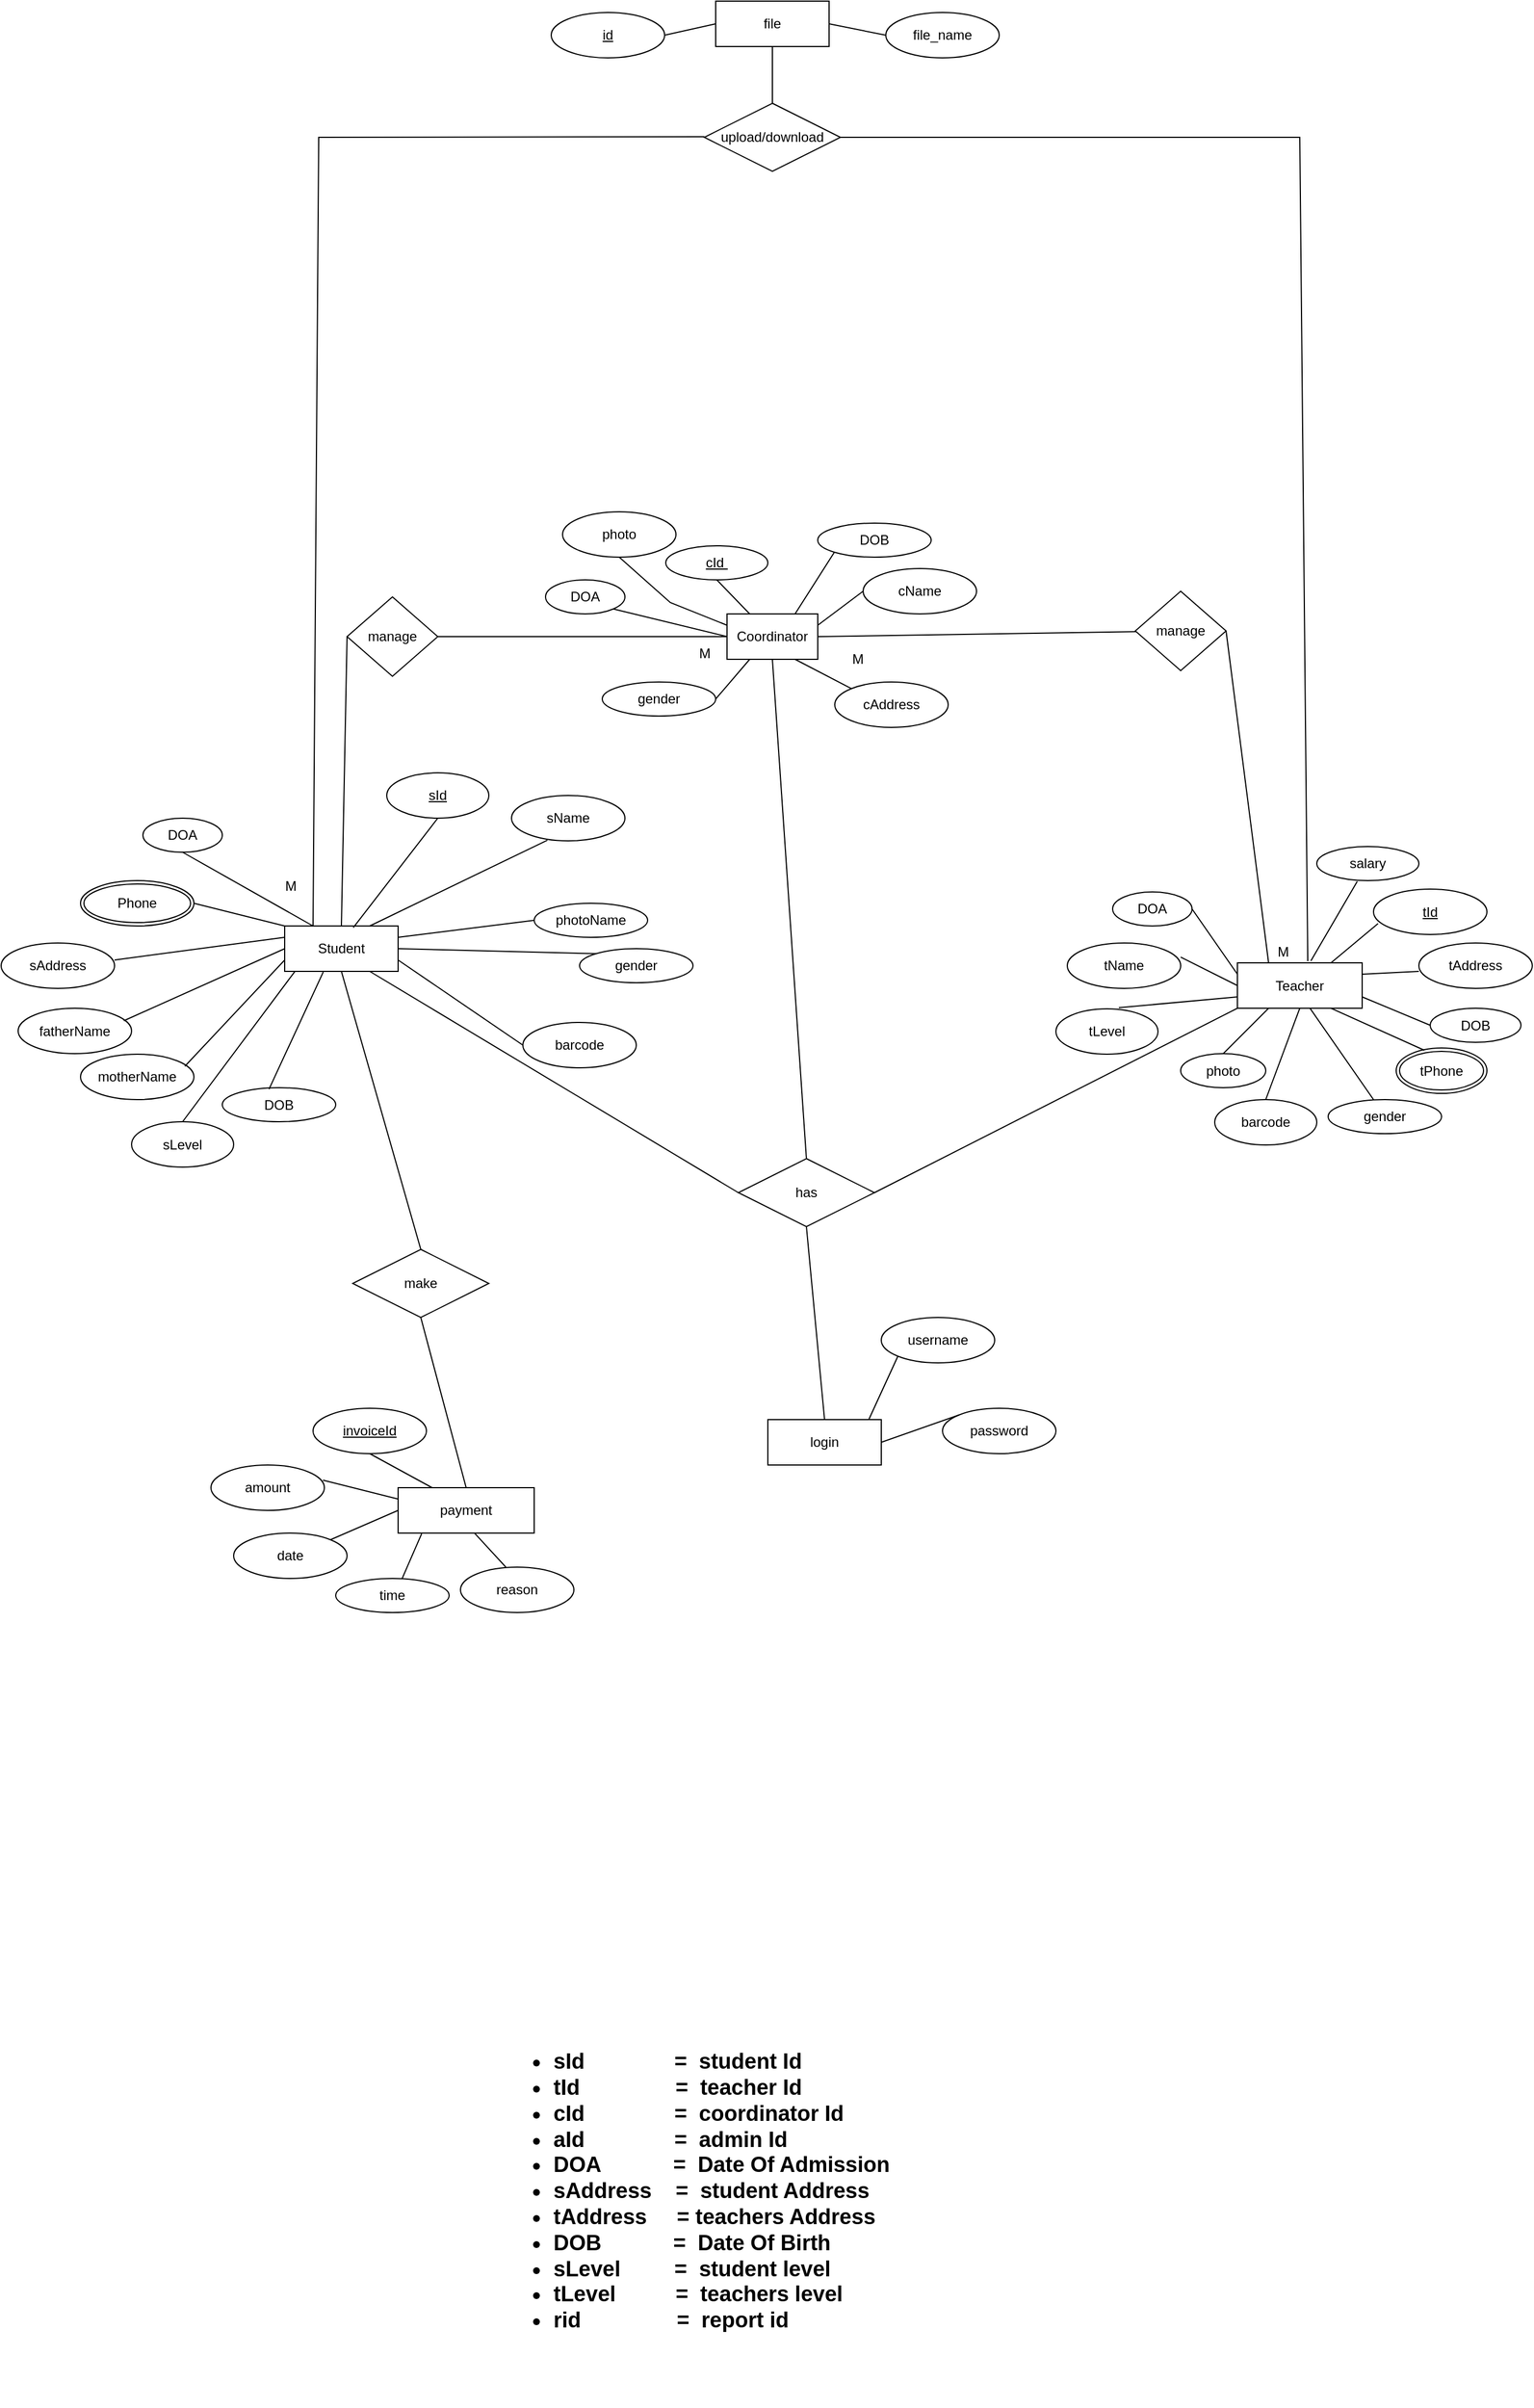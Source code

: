 <mxfile version="21.2.9" type="github">
  <diagram name="Page-1" id="hAlJngUBa7kM_mFyclKJ">
    <mxGraphModel dx="3090" dy="1965" grid="1" gridSize="10" guides="1" tooltips="1" connect="1" arrows="1" fold="1" page="1" pageScale="1" pageWidth="1100" pageHeight="850" math="0" shadow="0">
      <root>
        <mxCell id="0" />
        <mxCell id="1" parent="0" />
        <mxCell id="o7_JFFVW9iKN1w1vzZS_-1" value="Student" style="whiteSpace=wrap;html=1;align=center;" parent="1" vertex="1">
          <mxGeometry x="-60" y="75" width="100" height="40" as="geometry" />
        </mxCell>
        <mxCell id="o7_JFFVW9iKN1w1vzZS_-2" value="Teacher" style="whiteSpace=wrap;html=1;align=center;" parent="1" vertex="1">
          <mxGeometry x="780" y="107.5" width="110" height="40" as="geometry" />
        </mxCell>
        <mxCell id="o7_JFFVW9iKN1w1vzZS_-4" value="sId&lt;br&gt;" style="ellipse;whiteSpace=wrap;html=1;align=center;fontStyle=4;" parent="1" vertex="1">
          <mxGeometry x="30" y="-60" width="90" height="40" as="geometry" />
        </mxCell>
        <mxCell id="o7_JFFVW9iKN1w1vzZS_-5" value="sName&lt;br&gt;" style="ellipse;whiteSpace=wrap;html=1;align=center;" parent="1" vertex="1">
          <mxGeometry x="140" y="-40" width="100" height="40" as="geometry" />
        </mxCell>
        <mxCell id="o7_JFFVW9iKN1w1vzZS_-6" value="tId&lt;br&gt;" style="ellipse;whiteSpace=wrap;html=1;align=center;fontStyle=4;" parent="1" vertex="1">
          <mxGeometry x="900" y="42.5" width="100" height="40" as="geometry" />
        </mxCell>
        <mxCell id="gUFp7VbEcEFtTq1YbiBC-1" value="tName&lt;br&gt;" style="ellipse;whiteSpace=wrap;html=1;align=center;" parent="1" vertex="1">
          <mxGeometry x="630" y="90" width="100" height="40" as="geometry" />
        </mxCell>
        <mxCell id="gUFp7VbEcEFtTq1YbiBC-4" value="Phone&lt;br&gt;" style="ellipse;shape=doubleEllipse;margin=3;whiteSpace=wrap;html=1;align=center;" parent="1" vertex="1">
          <mxGeometry x="-240" y="35" width="100" height="40" as="geometry" />
        </mxCell>
        <mxCell id="gUFp7VbEcEFtTq1YbiBC-5" value="tPhone&lt;br&gt;" style="ellipse;shape=doubleEllipse;margin=3;whiteSpace=wrap;html=1;align=center;" parent="1" vertex="1">
          <mxGeometry x="920" y="182.5" width="80" height="40" as="geometry" />
        </mxCell>
        <mxCell id="gUFp7VbEcEFtTq1YbiBC-6" value="motherName&lt;br&gt;" style="ellipse;whiteSpace=wrap;html=1;align=center;" parent="1" vertex="1">
          <mxGeometry x="-240" y="188" width="100" height="40" as="geometry" />
        </mxCell>
        <mxCell id="gUFp7VbEcEFtTq1YbiBC-7" value="fatherName&lt;br&gt;" style="ellipse;whiteSpace=wrap;html=1;align=center;" parent="1" vertex="1">
          <mxGeometry x="-295" y="147.5" width="100" height="40" as="geometry" />
        </mxCell>
        <mxCell id="gUFp7VbEcEFtTq1YbiBC-8" value="DOB&lt;br&gt;" style="ellipse;whiteSpace=wrap;html=1;align=center;" parent="1" vertex="1">
          <mxGeometry x="-115" y="217.5" width="100" height="30" as="geometry" />
        </mxCell>
        <mxCell id="gUFp7VbEcEFtTq1YbiBC-9" value="gender&lt;br&gt;" style="ellipse;whiteSpace=wrap;html=1;align=center;" parent="1" vertex="1">
          <mxGeometry x="200" y="95" width="100" height="30" as="geometry" />
        </mxCell>
        <mxCell id="gUFp7VbEcEFtTq1YbiBC-10" value="photoName&lt;br&gt;" style="ellipse;whiteSpace=wrap;html=1;align=center;" parent="1" vertex="1">
          <mxGeometry x="160" y="55" width="100" height="30" as="geometry" />
        </mxCell>
        <mxCell id="gUFp7VbEcEFtTq1YbiBC-11" value="photo" style="ellipse;whiteSpace=wrap;html=1;align=center;" parent="1" vertex="1">
          <mxGeometry x="730" y="187.5" width="75" height="30" as="geometry" />
        </mxCell>
        <mxCell id="MCZeEbuH2kYDmaIEnr_8-6" value="" style="endArrow=none;html=1;rounded=0;entryX=0.316;entryY=0.985;entryDx=0;entryDy=0;entryPerimeter=0;exitX=0.75;exitY=0;exitDx=0;exitDy=0;" parent="1" source="o7_JFFVW9iKN1w1vzZS_-1" target="o7_JFFVW9iKN1w1vzZS_-5" edge="1">
          <mxGeometry width="50" height="50" relative="1" as="geometry">
            <mxPoint x="110" y="90" as="sourcePoint" />
            <mxPoint x="160" y="40" as="targetPoint" />
          </mxGeometry>
        </mxCell>
        <mxCell id="MCZeEbuH2kYDmaIEnr_8-7" value="" style="endArrow=none;html=1;rounded=0;entryX=0.5;entryY=1;entryDx=0;entryDy=0;exitX=0.605;exitY=0.035;exitDx=0;exitDy=0;exitPerimeter=0;" parent="1" source="o7_JFFVW9iKN1w1vzZS_-1" target="o7_JFFVW9iKN1w1vzZS_-4" edge="1">
          <mxGeometry width="50" height="50" relative="1" as="geometry">
            <mxPoint x="90" y="90" as="sourcePoint" />
            <mxPoint x="140" y="40" as="targetPoint" />
          </mxGeometry>
        </mxCell>
        <mxCell id="MCZeEbuH2kYDmaIEnr_8-8" value="" style="endArrow=none;html=1;rounded=0;exitX=0;exitY=0.5;exitDx=0;exitDy=0;entryX=1;entryY=0.25;entryDx=0;entryDy=0;" parent="1" source="gUFp7VbEcEFtTq1YbiBC-10" target="o7_JFFVW9iKN1w1vzZS_-1" edge="1">
          <mxGeometry width="50" height="50" relative="1" as="geometry">
            <mxPoint x="50" y="180" as="sourcePoint" />
            <mxPoint x="100" y="130" as="targetPoint" />
          </mxGeometry>
        </mxCell>
        <mxCell id="MCZeEbuH2kYDmaIEnr_8-9" value="" style="endArrow=none;html=1;rounded=0;entryX=1;entryY=0.5;entryDx=0;entryDy=0;exitX=0;exitY=0;exitDx=0;exitDy=0;" parent="1" source="gUFp7VbEcEFtTq1YbiBC-9" target="o7_JFFVW9iKN1w1vzZS_-1" edge="1">
          <mxGeometry width="50" height="50" relative="1" as="geometry">
            <mxPoint x="90" y="210" as="sourcePoint" />
            <mxPoint x="140" y="160" as="targetPoint" />
          </mxGeometry>
        </mxCell>
        <mxCell id="MCZeEbuH2kYDmaIEnr_8-12" value="" style="endArrow=none;html=1;rounded=0;entryX=0.34;entryY=1.015;entryDx=0;entryDy=0;entryPerimeter=0;exitX=0.412;exitY=0.043;exitDx=0;exitDy=0;exitPerimeter=0;" parent="1" source="gUFp7VbEcEFtTq1YbiBC-8" target="o7_JFFVW9iKN1w1vzZS_-1" edge="1">
          <mxGeometry width="50" height="50" relative="1" as="geometry">
            <mxPoint y="190" as="sourcePoint" />
            <mxPoint x="50" y="140" as="targetPoint" />
          </mxGeometry>
        </mxCell>
        <mxCell id="MCZeEbuH2kYDmaIEnr_8-13" value="" style="endArrow=none;html=1;rounded=0;exitX=0.92;exitY=0.265;exitDx=0;exitDy=0;exitPerimeter=0;entryX=0;entryY=0.75;entryDx=0;entryDy=0;" parent="1" source="gUFp7VbEcEFtTq1YbiBC-6" target="o7_JFFVW9iKN1w1vzZS_-1" edge="1">
          <mxGeometry width="50" height="50" relative="1" as="geometry">
            <mxPoint y="160" as="sourcePoint" />
            <mxPoint x="50" y="110" as="targetPoint" />
          </mxGeometry>
        </mxCell>
        <mxCell id="MCZeEbuH2kYDmaIEnr_8-14" value="" style="endArrow=none;html=1;rounded=0;exitX=0.932;exitY=0.275;exitDx=0;exitDy=0;exitPerimeter=0;entryX=0;entryY=0.5;entryDx=0;entryDy=0;" parent="1" source="gUFp7VbEcEFtTq1YbiBC-7" target="o7_JFFVW9iKN1w1vzZS_-1" edge="1">
          <mxGeometry width="50" height="50" relative="1" as="geometry">
            <mxPoint x="-10" y="110" as="sourcePoint" />
            <mxPoint x="50" y="100" as="targetPoint" />
          </mxGeometry>
        </mxCell>
        <mxCell id="MCZeEbuH2kYDmaIEnr_8-15" value="" style="endArrow=none;html=1;rounded=0;entryX=0;entryY=0.25;entryDx=0;entryDy=0;exitX=1;exitY=0.5;exitDx=0;exitDy=0;entryPerimeter=0;" parent="1" target="o7_JFFVW9iKN1w1vzZS_-1" edge="1">
          <mxGeometry width="50" height="50" relative="1" as="geometry">
            <mxPoint x="-210" y="105" as="sourcePoint" />
            <mxPoint x="40" as="targetPoint" />
          </mxGeometry>
        </mxCell>
        <mxCell id="MCZeEbuH2kYDmaIEnr_8-16" value="" style="endArrow=none;html=1;rounded=0;exitX=0;exitY=0;exitDx=0;exitDy=0;entryX=1;entryY=0.5;entryDx=0;entryDy=0;" parent="1" source="o7_JFFVW9iKN1w1vzZS_-1" target="gUFp7VbEcEFtTq1YbiBC-4" edge="1">
          <mxGeometry width="50" height="50" relative="1" as="geometry">
            <mxPoint x="-50" y="70" as="sourcePoint" />
            <mxPoint y="20" as="targetPoint" />
          </mxGeometry>
        </mxCell>
        <mxCell id="MCZeEbuH2kYDmaIEnr_8-18" value="DOB&lt;br&gt;" style="ellipse;whiteSpace=wrap;html=1;align=center;" parent="1" vertex="1">
          <mxGeometry x="950" y="147.5" width="80" height="30" as="geometry" />
        </mxCell>
        <mxCell id="MCZeEbuH2kYDmaIEnr_8-19" value="gender&lt;br&gt;" style="ellipse;whiteSpace=wrap;html=1;align=center;" parent="1" vertex="1">
          <mxGeometry x="860" y="228" width="100" height="30" as="geometry" />
        </mxCell>
        <mxCell id="MCZeEbuH2kYDmaIEnr_8-20" value="Coordinator" style="whiteSpace=wrap;html=1;align=center;" parent="1" vertex="1">
          <mxGeometry x="330" y="-200" width="80" height="40" as="geometry" />
        </mxCell>
        <mxCell id="MCZeEbuH2kYDmaIEnr_8-21" value="" style="endArrow=none;html=1;rounded=0;startArrow=none;" parent="1" source="MCZeEbuH2kYDmaIEnr_8-23" edge="1">
          <mxGeometry width="50" height="50" relative="1" as="geometry">
            <mxPoint x="90" y="-180" as="sourcePoint" />
            <mxPoint x="330" y="-180" as="targetPoint" />
          </mxGeometry>
        </mxCell>
        <mxCell id="MCZeEbuH2kYDmaIEnr_8-24" value="" style="endArrow=none;html=1;rounded=0;entryX=0;entryY=0.5;entryDx=0;entryDy=0;exitX=0.5;exitY=0;exitDx=0;exitDy=0;" parent="1" source="o7_JFFVW9iKN1w1vzZS_-1" target="MCZeEbuH2kYDmaIEnr_8-23" edge="1">
          <mxGeometry width="50" height="50" relative="1" as="geometry">
            <mxPoint x="70" y="-100" as="sourcePoint" />
            <mxPoint x="90" y="-180" as="targetPoint" />
          </mxGeometry>
        </mxCell>
        <mxCell id="MCZeEbuH2kYDmaIEnr_8-25" value="M" style="text;html=1;align=center;verticalAlign=middle;resizable=0;points=[];autosize=1;strokeColor=none;fillColor=none;" parent="1" vertex="1">
          <mxGeometry x="295" y="-180" width="30" height="30" as="geometry" />
        </mxCell>
        <mxCell id="MCZeEbuH2kYDmaIEnr_8-26" value="M" style="text;html=1;align=center;verticalAlign=middle;resizable=0;points=[];autosize=1;strokeColor=none;fillColor=none;" parent="1" vertex="1">
          <mxGeometry x="-70" y="25" width="30" height="30" as="geometry" />
        </mxCell>
        <mxCell id="MCZeEbuH2kYDmaIEnr_8-23" value="manage" style="rhombus;whiteSpace=wrap;html=1;" parent="1" vertex="1">
          <mxGeometry x="-5" y="-215" width="80" height="70" as="geometry" />
        </mxCell>
        <mxCell id="MCZeEbuH2kYDmaIEnr_8-34" value="" style="endArrow=none;html=1;rounded=0;exitX=0.25;exitY=0;exitDx=0;exitDy=0;entryX=1;entryY=0.5;entryDx=0;entryDy=0;" parent="1" source="o7_JFFVW9iKN1w1vzZS_-2" target="MCZeEbuH2kYDmaIEnr_8-35" edge="1">
          <mxGeometry width="50" height="50" relative="1" as="geometry">
            <mxPoint x="790" y="100" as="sourcePoint" />
            <mxPoint x="670" y="-180" as="targetPoint" />
          </mxGeometry>
        </mxCell>
        <mxCell id="MCZeEbuH2kYDmaIEnr_8-36" value="" style="endArrow=none;html=1;rounded=0;exitX=1;exitY=0.5;exitDx=0;exitDy=0;" parent="1" source="MCZeEbuH2kYDmaIEnr_8-20" target="MCZeEbuH2kYDmaIEnr_8-35" edge="1">
          <mxGeometry width="50" height="50" relative="1" as="geometry">
            <mxPoint x="410" y="-180" as="sourcePoint" />
            <mxPoint x="660" y="-180" as="targetPoint" />
          </mxGeometry>
        </mxCell>
        <mxCell id="MCZeEbuH2kYDmaIEnr_8-35" value="manage" style="rhombus;whiteSpace=wrap;html=1;" parent="1" vertex="1">
          <mxGeometry x="690" y="-220" width="80" height="70" as="geometry" />
        </mxCell>
        <mxCell id="MCZeEbuH2kYDmaIEnr_8-37" value="M" style="text;html=1;align=center;verticalAlign=middle;resizable=0;points=[];autosize=1;strokeColor=none;fillColor=none;" parent="1" vertex="1">
          <mxGeometry x="430" y="-175" width="30" height="30" as="geometry" />
        </mxCell>
        <mxCell id="MCZeEbuH2kYDmaIEnr_8-38" value="M" style="text;html=1;align=center;verticalAlign=middle;resizable=0;points=[];autosize=1;strokeColor=none;fillColor=none;" parent="1" vertex="1">
          <mxGeometry x="805" y="82.5" width="30" height="30" as="geometry" />
        </mxCell>
        <mxCell id="MCZeEbuH2kYDmaIEnr_8-49" value="DOA&lt;br&gt;" style="ellipse;whiteSpace=wrap;html=1;" parent="1" vertex="1">
          <mxGeometry x="-185" y="-20" width="70" height="30" as="geometry" />
        </mxCell>
        <mxCell id="MCZeEbuH2kYDmaIEnr_8-51" value="DOA&lt;br&gt;" style="ellipse;whiteSpace=wrap;html=1;direction=south;" parent="1" vertex="1">
          <mxGeometry x="670" y="45" width="70" height="30" as="geometry" />
        </mxCell>
        <mxCell id="MCZeEbuH2kYDmaIEnr_8-52" value="salary&lt;br&gt;" style="ellipse;whiteSpace=wrap;html=1;" parent="1" vertex="1">
          <mxGeometry x="850" y="5" width="90" height="30" as="geometry" />
        </mxCell>
        <mxCell id="MCZeEbuH2kYDmaIEnr_8-58" value="" style="endArrow=none;html=1;rounded=0;exitX=0.25;exitY=0;exitDx=0;exitDy=0;entryX=0.5;entryY=1;entryDx=0;entryDy=0;" parent="1" source="o7_JFFVW9iKN1w1vzZS_-1" target="MCZeEbuH2kYDmaIEnr_8-49" edge="1">
          <mxGeometry width="50" height="50" relative="1" as="geometry">
            <mxPoint y="100" as="sourcePoint" />
            <mxPoint x="50" y="50" as="targetPoint" />
          </mxGeometry>
        </mxCell>
        <mxCell id="MCZeEbuH2kYDmaIEnr_8-59" value="" style="endArrow=none;html=1;rounded=0;exitX=0;exitY=0.25;exitDx=0;exitDy=0;entryX=0.5;entryY=0;entryDx=0;entryDy=0;" parent="1" source="o7_JFFVW9iKN1w1vzZS_-2" target="MCZeEbuH2kYDmaIEnr_8-51" edge="1">
          <mxGeometry width="50" height="50" relative="1" as="geometry">
            <mxPoint x="740" y="102.5" as="sourcePoint" />
            <mxPoint x="800" y="57.5" as="targetPoint" />
          </mxGeometry>
        </mxCell>
        <mxCell id="MCZeEbuH2kYDmaIEnr_8-60" value="" style="endArrow=none;html=1;rounded=0;exitX=0;exitY=0.5;exitDx=0;exitDy=0;entryX=1;entryY=0.312;entryDx=0;entryDy=0;entryPerimeter=0;" parent="1" source="o7_JFFVW9iKN1w1vzZS_-2" target="gUFp7VbEcEFtTq1YbiBC-1" edge="1">
          <mxGeometry width="50" height="50" relative="1" as="geometry">
            <mxPoint x="670" y="142.5" as="sourcePoint" />
            <mxPoint x="720" y="92.5" as="targetPoint" />
          </mxGeometry>
        </mxCell>
        <mxCell id="MCZeEbuH2kYDmaIEnr_8-61" value="" style="endArrow=none;html=1;rounded=0;entryX=0.25;entryY=1;entryDx=0;entryDy=0;exitX=0.5;exitY=0;exitDx=0;exitDy=0;" parent="1" source="gUFp7VbEcEFtTq1YbiBC-11" target="o7_JFFVW9iKN1w1vzZS_-2" edge="1">
          <mxGeometry width="50" height="50" relative="1" as="geometry">
            <mxPoint x="780" y="187.5" as="sourcePoint" />
            <mxPoint x="830" y="137.5" as="targetPoint" />
          </mxGeometry>
        </mxCell>
        <mxCell id="MCZeEbuH2kYDmaIEnr_8-62" value="" style="endArrow=none;html=1;rounded=0;exitX=0.4;exitY=0;exitDx=0;exitDy=0;exitPerimeter=0;" parent="1" source="MCZeEbuH2kYDmaIEnr_8-19" edge="1">
          <mxGeometry width="50" height="50" relative="1" as="geometry">
            <mxPoint x="790" y="197.5" as="sourcePoint" />
            <mxPoint x="844" y="147.5" as="targetPoint" />
          </mxGeometry>
        </mxCell>
        <mxCell id="MCZeEbuH2kYDmaIEnr_8-63" value="" style="endArrow=none;html=1;rounded=0;exitX=0.31;exitY=0.05;exitDx=0;exitDy=0;exitPerimeter=0;entryX=0.75;entryY=1;entryDx=0;entryDy=0;" parent="1" source="gUFp7VbEcEFtTq1YbiBC-5" target="o7_JFFVW9iKN1w1vzZS_-2" edge="1">
          <mxGeometry width="50" height="50" relative="1" as="geometry">
            <mxPoint x="820" y="197.5" as="sourcePoint" />
            <mxPoint x="870" y="147.5" as="targetPoint" />
          </mxGeometry>
        </mxCell>
        <mxCell id="MCZeEbuH2kYDmaIEnr_8-64" value="" style="endArrow=none;html=1;rounded=0;exitX=0;exitY=0.5;exitDx=0;exitDy=0;entryX=1;entryY=0.75;entryDx=0;entryDy=0;" parent="1" source="MCZeEbuH2kYDmaIEnr_8-18" target="o7_JFFVW9iKN1w1vzZS_-2" edge="1">
          <mxGeometry width="50" height="50" relative="1" as="geometry">
            <mxPoint x="840" y="182.5" as="sourcePoint" />
            <mxPoint x="890" y="132.5" as="targetPoint" />
          </mxGeometry>
        </mxCell>
        <mxCell id="MCZeEbuH2kYDmaIEnr_8-65" value="" style="endArrow=none;html=1;rounded=0;exitX=0.589;exitY=-0.045;exitDx=0;exitDy=0;exitPerimeter=0;entryX=0.396;entryY=1.027;entryDx=0;entryDy=0;entryPerimeter=0;" parent="1" source="o7_JFFVW9iKN1w1vzZS_-2" target="MCZeEbuH2kYDmaIEnr_8-52" edge="1">
          <mxGeometry width="50" height="50" relative="1" as="geometry">
            <mxPoint x="825" y="92.5" as="sourcePoint" />
            <mxPoint x="875" y="42.5" as="targetPoint" />
          </mxGeometry>
        </mxCell>
        <mxCell id="MCZeEbuH2kYDmaIEnr_8-66" value="" style="endArrow=none;html=1;rounded=0;entryX=0.04;entryY=0.76;entryDx=0;entryDy=0;exitX=0.75;exitY=0;exitDx=0;exitDy=0;entryPerimeter=0;" parent="1" source="o7_JFFVW9iKN1w1vzZS_-2" target="o7_JFFVW9iKN1w1vzZS_-6" edge="1">
          <mxGeometry width="50" height="50" relative="1" as="geometry">
            <mxPoint x="870" y="107.5" as="sourcePoint" />
            <mxPoint x="920" y="57.5" as="targetPoint" />
          </mxGeometry>
        </mxCell>
        <mxCell id="MCZeEbuH2kYDmaIEnr_8-68" value="" style="endArrow=none;html=1;rounded=0;entryX=0;entryY=0.5;entryDx=0;entryDy=0;exitX=1;exitY=0.25;exitDx=0;exitDy=0;" parent="1" source="o7_JFFVW9iKN1w1vzZS_-2" edge="1">
          <mxGeometry width="50" height="50" relative="1" as="geometry">
            <mxPoint x="890" y="127.5" as="sourcePoint" />
            <mxPoint x="940" y="115" as="targetPoint" />
          </mxGeometry>
        </mxCell>
        <mxCell id="Ei1K3c7gN9c_TIly_VJW-3" value="&lt;u&gt;cId&amp;nbsp;&lt;/u&gt;" style="ellipse;whiteSpace=wrap;html=1;" parent="1" vertex="1">
          <mxGeometry x="276" y="-260" width="90" height="30" as="geometry" />
        </mxCell>
        <mxCell id="1-d6Fu5MJaZz8OH5cvos-2" value="make" style="shape=rhombus;perimeter=rhombusPerimeter;whiteSpace=wrap;html=1;align=center;" parent="1" vertex="1">
          <mxGeometry y="360" width="120" height="60" as="geometry" />
        </mxCell>
        <mxCell id="1-d6Fu5MJaZz8OH5cvos-4" value="" style="endArrow=none;html=1;rounded=0;entryX=0.5;entryY=0;entryDx=0;entryDy=0;exitX=0.5;exitY=1;exitDx=0;exitDy=0;" parent="1" source="o7_JFFVW9iKN1w1vzZS_-1" target="1-d6Fu5MJaZz8OH5cvos-2" edge="1">
          <mxGeometry relative="1" as="geometry">
            <mxPoint x="160" y="250" as="sourcePoint" />
            <mxPoint x="320" y="250" as="targetPoint" />
          </mxGeometry>
        </mxCell>
        <mxCell id="1-d6Fu5MJaZz8OH5cvos-5" value="" style="endArrow=none;html=1;rounded=0;exitX=0.5;exitY=1;exitDx=0;exitDy=0;entryX=0.5;entryY=0;entryDx=0;entryDy=0;" parent="1" source="1-d6Fu5MJaZz8OH5cvos-2" target="XWec7LVvSGvu0YzP4a_5-7" edge="1">
          <mxGeometry relative="1" as="geometry">
            <mxPoint x="280" y="450" as="sourcePoint" />
            <mxPoint x="250" y="580" as="targetPoint" />
          </mxGeometry>
        </mxCell>
        <mxCell id="1-d6Fu5MJaZz8OH5cvos-6" value="amount&lt;br&gt;" style="ellipse;whiteSpace=wrap;html=1;align=center;" parent="1" vertex="1">
          <mxGeometry x="-125" y="550" width="100" height="40" as="geometry" />
        </mxCell>
        <mxCell id="1-d6Fu5MJaZz8OH5cvos-7" value="invoiceId&lt;br&gt;" style="ellipse;whiteSpace=wrap;html=1;align=center;fontStyle=4;" parent="1" vertex="1">
          <mxGeometry x="-35" y="500" width="100" height="40" as="geometry" />
        </mxCell>
        <mxCell id="1-d6Fu5MJaZz8OH5cvos-8" value="date&lt;br&gt;" style="ellipse;whiteSpace=wrap;html=1;align=center;" parent="1" vertex="1">
          <mxGeometry x="-105" y="610" width="100" height="40" as="geometry" />
        </mxCell>
        <mxCell id="1-d6Fu5MJaZz8OH5cvos-9" value="time&lt;br&gt;" style="ellipse;whiteSpace=wrap;html=1;align=center;" parent="1" vertex="1">
          <mxGeometry x="-15" y="650" width="100" height="30" as="geometry" />
        </mxCell>
        <mxCell id="9f_DpSQsWtOs5JTPL-0A-1" value="cName" style="ellipse;whiteSpace=wrap;html=1;align=center;" parent="1" vertex="1">
          <mxGeometry x="450" y="-240" width="100" height="40" as="geometry" />
        </mxCell>
        <mxCell id="9f_DpSQsWtOs5JTPL-0A-2" value="cAddress&lt;br&gt;" style="ellipse;whiteSpace=wrap;html=1;align=center;" parent="1" vertex="1">
          <mxGeometry x="425" y="-140" width="100" height="40" as="geometry" />
        </mxCell>
        <mxCell id="9f_DpSQsWtOs5JTPL-0A-3" value="photo&lt;br&gt;" style="ellipse;whiteSpace=wrap;html=1;align=center;" parent="1" vertex="1">
          <mxGeometry x="185" y="-290" width="100" height="40" as="geometry" />
        </mxCell>
        <mxCell id="9f_DpSQsWtOs5JTPL-0A-4" value="gender&lt;br&gt;" style="ellipse;whiteSpace=wrap;html=1;align=center;" parent="1" vertex="1">
          <mxGeometry x="220" y="-140" width="100" height="30" as="geometry" />
        </mxCell>
        <mxCell id="9f_DpSQsWtOs5JTPL-0A-5" value="reason&lt;br&gt;" style="ellipse;whiteSpace=wrap;html=1;align=center;" parent="1" vertex="1">
          <mxGeometry x="95" y="640" width="100" height="40" as="geometry" />
        </mxCell>
        <mxCell id="9f_DpSQsWtOs5JTPL-0A-6" value="DOB&lt;br&gt;" style="ellipse;whiteSpace=wrap;html=1;align=center;" parent="1" vertex="1">
          <mxGeometry x="410" y="-280" width="100" height="30" as="geometry" />
        </mxCell>
        <mxCell id="9f_DpSQsWtOs5JTPL-0A-7" value="DOA&lt;br&gt;" style="ellipse;whiteSpace=wrap;html=1;" parent="1" vertex="1">
          <mxGeometry x="170" y="-230" width="70" height="30" as="geometry" />
        </mxCell>
        <mxCell id="XWec7LVvSGvu0YzP4a_5-1" value="sLevel" style="ellipse;whiteSpace=wrap;html=1;align=center;" parent="1" vertex="1">
          <mxGeometry x="-195" y="247.5" width="90" height="40" as="geometry" />
        </mxCell>
        <mxCell id="XWec7LVvSGvu0YzP4a_5-4" value="tLevel&lt;br&gt;" style="ellipse;whiteSpace=wrap;html=1;align=center;" parent="1" vertex="1">
          <mxGeometry x="620" y="148" width="90" height="40" as="geometry" />
        </mxCell>
        <mxCell id="XWec7LVvSGvu0YzP4a_5-5" value="" style="endArrow=none;html=1;rounded=0;entryX=0;entryY=0.75;entryDx=0;entryDy=0;exitX=0.616;exitY=-0.025;exitDx=0;exitDy=0;exitPerimeter=0;" parent="1" source="XWec7LVvSGvu0YzP4a_5-4" target="o7_JFFVW9iKN1w1vzZS_-2" edge="1">
          <mxGeometry width="50" height="50" relative="1" as="geometry">
            <mxPoint x="730" y="187.5" as="sourcePoint" />
            <mxPoint x="780" y="137.5" as="targetPoint" />
          </mxGeometry>
        </mxCell>
        <mxCell id="XWec7LVvSGvu0YzP4a_5-6" value="" style="endArrow=none;html=1;rounded=0;entryX=0.092;entryY=0.995;entryDx=0;entryDy=0;entryPerimeter=0;exitX=0.5;exitY=0;exitDx=0;exitDy=0;" parent="1" source="XWec7LVvSGvu0YzP4a_5-1" target="o7_JFFVW9iKN1w1vzZS_-1" edge="1">
          <mxGeometry width="50" height="50" relative="1" as="geometry">
            <mxPoint y="195" as="sourcePoint" />
            <mxPoint x="50" y="145" as="targetPoint" />
          </mxGeometry>
        </mxCell>
        <mxCell id="XWec7LVvSGvu0YzP4a_5-7" value="payment" style="rounded=0;whiteSpace=wrap;html=1;" parent="1" vertex="1">
          <mxGeometry x="40" y="570" width="120" height="40" as="geometry" />
        </mxCell>
        <mxCell id="XWec7LVvSGvu0YzP4a_5-8" value="" style="endArrow=none;html=1;rounded=0;entryX=0.25;entryY=0;entryDx=0;entryDy=0;exitX=0.5;exitY=1;exitDx=0;exitDy=0;" parent="1" source="1-d6Fu5MJaZz8OH5cvos-7" target="XWec7LVvSGvu0YzP4a_5-7" edge="1">
          <mxGeometry width="50" height="50" relative="1" as="geometry">
            <mxPoint x="25" y="540" as="sourcePoint" />
            <mxPoint x="75" y="490" as="targetPoint" />
          </mxGeometry>
        </mxCell>
        <mxCell id="XWec7LVvSGvu0YzP4a_5-9" value="" style="endArrow=none;html=1;rounded=0;entryX=0.56;entryY=0.995;entryDx=0;entryDy=0;entryPerimeter=0;" parent="1" target="XWec7LVvSGvu0YzP4a_5-7" edge="1">
          <mxGeometry width="50" height="50" relative="1" as="geometry">
            <mxPoint x="135" y="640" as="sourcePoint" />
            <mxPoint x="220" y="600" as="targetPoint" />
          </mxGeometry>
        </mxCell>
        <mxCell id="XWec7LVvSGvu0YzP4a_5-10" value="" style="endArrow=none;html=1;rounded=0;entryX=0.173;entryY=1.015;entryDx=0;entryDy=0;entryPerimeter=0;exitX=0.584;exitY=0.015;exitDx=0;exitDy=0;exitPerimeter=0;" parent="1" source="1-d6Fu5MJaZz8OH5cvos-9" target="XWec7LVvSGvu0YzP4a_5-7" edge="1">
          <mxGeometry width="50" height="50" relative="1" as="geometry">
            <mxPoint x="35" y="650" as="sourcePoint" />
            <mxPoint x="85" y="600" as="targetPoint" />
          </mxGeometry>
        </mxCell>
        <mxCell id="XWec7LVvSGvu0YzP4a_5-11" value="" style="endArrow=none;html=1;rounded=0;entryX=0;entryY=0.25;entryDx=0;entryDy=0;exitX=0.988;exitY=0.335;exitDx=0;exitDy=0;exitPerimeter=0;" parent="1" source="1-d6Fu5MJaZz8OH5cvos-6" target="XWec7LVvSGvu0YzP4a_5-7" edge="1">
          <mxGeometry width="50" height="50" relative="1" as="geometry">
            <mxPoint x="-25" y="570" as="sourcePoint" />
            <mxPoint x="25" y="520" as="targetPoint" />
          </mxGeometry>
        </mxCell>
        <mxCell id="XWec7LVvSGvu0YzP4a_5-12" value="" style="endArrow=none;html=1;rounded=0;entryX=0;entryY=0.5;entryDx=0;entryDy=0;exitX=1;exitY=0;exitDx=0;exitDy=0;" parent="1" source="1-d6Fu5MJaZz8OH5cvos-8" target="XWec7LVvSGvu0YzP4a_5-7" edge="1">
          <mxGeometry width="50" height="50" relative="1" as="geometry">
            <mxPoint x="-45" y="610" as="sourcePoint" />
            <mxPoint x="5" y="560" as="targetPoint" />
          </mxGeometry>
        </mxCell>
        <mxCell id="eqshzNbWuF5Rem4cjN1Z-1" value="barcode" style="ellipse;whiteSpace=wrap;html=1;align=center;" parent="1" vertex="1">
          <mxGeometry x="150" y="160" width="100" height="40" as="geometry" />
        </mxCell>
        <mxCell id="eqshzNbWuF5Rem4cjN1Z-2" value="has" style="shape=rhombus;perimeter=rhombusPerimeter;whiteSpace=wrap;html=1;align=center;" parent="1" vertex="1">
          <mxGeometry x="340" y="280" width="120" height="60" as="geometry" />
        </mxCell>
        <mxCell id="eqshzNbWuF5Rem4cjN1Z-3" value="login" style="whiteSpace=wrap;html=1;align=center;" parent="1" vertex="1">
          <mxGeometry x="366" y="510" width="100" height="40" as="geometry" />
        </mxCell>
        <mxCell id="eqshzNbWuF5Rem4cjN1Z-4" value="" style="endArrow=none;html=1;rounded=0;exitX=0.5;exitY=1;exitDx=0;exitDy=0;entryX=0.5;entryY=0;entryDx=0;entryDy=0;" parent="1" source="eqshzNbWuF5Rem4cjN1Z-2" target="eqshzNbWuF5Rem4cjN1Z-3" edge="1">
          <mxGeometry relative="1" as="geometry">
            <mxPoint x="477.5" y="299.8" as="sourcePoint" />
            <mxPoint x="827.5" y="509.8" as="targetPoint" />
          </mxGeometry>
        </mxCell>
        <mxCell id="eqshzNbWuF5Rem4cjN1Z-5" value="" style="endArrow=none;html=1;rounded=0;exitX=0.75;exitY=1;exitDx=0;exitDy=0;entryX=0;entryY=0.5;entryDx=0;entryDy=0;" parent="1" source="o7_JFFVW9iKN1w1vzZS_-1" target="eqshzNbWuF5Rem4cjN1Z-2" edge="1">
          <mxGeometry relative="1" as="geometry">
            <mxPoint x="62.5" y="44.8" as="sourcePoint" />
            <mxPoint x="637.5" y="179.8" as="targetPoint" />
          </mxGeometry>
        </mxCell>
        <mxCell id="eqshzNbWuF5Rem4cjN1Z-6" value="" style="endArrow=none;html=1;rounded=0;entryX=0.5;entryY=0;entryDx=0;entryDy=0;exitX=0.5;exitY=1;exitDx=0;exitDy=0;" parent="1" source="MCZeEbuH2kYDmaIEnr_8-20" target="eqshzNbWuF5Rem4cjN1Z-2" edge="1">
          <mxGeometry relative="1" as="geometry">
            <mxPoint x="380" y="-150" as="sourcePoint" />
            <mxPoint x="637.5" y="179.8" as="targetPoint" />
          </mxGeometry>
        </mxCell>
        <mxCell id="eqshzNbWuF5Rem4cjN1Z-7" value="" style="endArrow=none;html=1;rounded=0;exitX=1;exitY=0.5;exitDx=0;exitDy=0;entryX=0;entryY=1;entryDx=0;entryDy=0;" parent="1" source="eqshzNbWuF5Rem4cjN1Z-2" edge="1" target="o7_JFFVW9iKN1w1vzZS_-2">
          <mxGeometry relative="1" as="geometry">
            <mxPoint x="477.5" y="159.8" as="sourcePoint" />
            <mxPoint x="827.5" y="79.8" as="targetPoint" />
          </mxGeometry>
        </mxCell>
        <mxCell id="eqshzNbWuF5Rem4cjN1Z-8" value="username&lt;br&gt;" style="ellipse;whiteSpace=wrap;html=1;align=center;" parent="1" vertex="1">
          <mxGeometry x="466" y="420" width="100" height="40" as="geometry" />
        </mxCell>
        <mxCell id="eqshzNbWuF5Rem4cjN1Z-9" value="password&lt;br&gt;" style="ellipse;whiteSpace=wrap;html=1;align=center;" parent="1" vertex="1">
          <mxGeometry x="520" y="500" width="100" height="40" as="geometry" />
        </mxCell>
        <mxCell id="eCXgP1olibC65oAgb00l-2" value="" style="endArrow=none;html=1;rounded=0;exitX=0.89;exitY=0;exitDx=0;exitDy=0;exitPerimeter=0;entryX=0;entryY=1;entryDx=0;entryDy=0;" parent="1" source="eqshzNbWuF5Rem4cjN1Z-3" target="eqshzNbWuF5Rem4cjN1Z-8" edge="1">
          <mxGeometry relative="1" as="geometry">
            <mxPoint x="750" y="409" as="sourcePoint" />
            <mxPoint x="910" y="409" as="targetPoint" />
          </mxGeometry>
        </mxCell>
        <mxCell id="eCXgP1olibC65oAgb00l-3" value="" style="endArrow=none;html=1;rounded=0;exitX=1;exitY=0.5;exitDx=0;exitDy=0;entryX=0;entryY=0;entryDx=0;entryDy=0;" parent="1" source="eqshzNbWuF5Rem4cjN1Z-3" target="eqshzNbWuF5Rem4cjN1Z-9" edge="1">
          <mxGeometry relative="1" as="geometry">
            <mxPoint x="899" y="460" as="sourcePoint" />
            <mxPoint x="925" y="424" as="targetPoint" />
          </mxGeometry>
        </mxCell>
        <mxCell id="eCXgP1olibC65oAgb00l-4" value="upload/download" style="shape=rhombus;perimeter=rhombusPerimeter;whiteSpace=wrap;html=1;align=center;" parent="1" vertex="1">
          <mxGeometry x="310" y="-650" width="120" height="60" as="geometry" />
        </mxCell>
        <mxCell id="eCXgP1olibC65oAgb00l-6" value="" style="endArrow=none;html=1;rounded=0;entryX=0.5;entryY=1;entryDx=0;entryDy=0;" parent="1" target="eCXgP1olibC65oAgb00l-14" edge="1">
          <mxGeometry relative="1" as="geometry">
            <mxPoint x="370" y="-650" as="sourcePoint" />
            <mxPoint x="380" y="-690" as="targetPoint" />
          </mxGeometry>
        </mxCell>
        <mxCell id="eCXgP1olibC65oAgb00l-7" value="" style="endArrow=none;html=1;rounded=0;entryX=0.564;entryY=-0.037;entryDx=0;entryDy=0;entryPerimeter=0;exitX=1;exitY=0.5;exitDx=0;exitDy=0;" parent="1" source="eCXgP1olibC65oAgb00l-4" target="o7_JFFVW9iKN1w1vzZS_-2" edge="1">
          <mxGeometry relative="1" as="geometry">
            <mxPoint x="460" y="-680.5" as="sourcePoint" />
            <mxPoint x="840" y="100" as="targetPoint" />
            <Array as="points">
              <mxPoint x="835" y="-620" />
            </Array>
          </mxGeometry>
        </mxCell>
        <mxCell id="eCXgP1olibC65oAgb00l-9" value="" style="endArrow=none;html=1;rounded=0;exitX=0.25;exitY=0;exitDx=0;exitDy=0;" parent="1" source="o7_JFFVW9iKN1w1vzZS_-1" edge="1">
          <mxGeometry relative="1" as="geometry">
            <mxPoint x="-50" y="70" as="sourcePoint" />
            <mxPoint x="310" y="-620.5" as="targetPoint" />
            <Array as="points">
              <mxPoint x="-30" y="-620" />
            </Array>
          </mxGeometry>
        </mxCell>
        <mxCell id="eCXgP1olibC65oAgb00l-10" value="id&lt;br&gt;" style="ellipse;whiteSpace=wrap;html=1;align=center;fontStyle=4;" parent="1" vertex="1">
          <mxGeometry x="175" y="-730" width="100" height="40" as="geometry" />
        </mxCell>
        <mxCell id="eCXgP1olibC65oAgb00l-11" value="file_name" style="ellipse;whiteSpace=wrap;html=1;align=center;" parent="1" vertex="1">
          <mxGeometry x="470" y="-730" width="100" height="40" as="geometry" />
        </mxCell>
        <mxCell id="eCXgP1olibC65oAgb00l-14" value="file" style="whiteSpace=wrap;html=1;align=center;" parent="1" vertex="1">
          <mxGeometry x="320" y="-740" width="100" height="40" as="geometry" />
        </mxCell>
        <mxCell id="SmM6LJLl4KTtc26-mkWV-9" value="" style="endArrow=none;html=1;rounded=0;entryX=1;entryY=0.5;entryDx=0;entryDy=0;exitX=0;exitY=0.5;exitDx=0;exitDy=0;" parent="1" source="eCXgP1olibC65oAgb00l-11" target="eCXgP1olibC65oAgb00l-14" edge="1">
          <mxGeometry width="50" height="50" relative="1" as="geometry">
            <mxPoint x="610" y="-820" as="sourcePoint" />
            <mxPoint x="550" y="-560" as="targetPoint" />
          </mxGeometry>
        </mxCell>
        <mxCell id="SmM6LJLl4KTtc26-mkWV-10" value="" style="endArrow=none;html=1;rounded=0;exitX=0;exitY=0.5;exitDx=0;exitDy=0;entryX=1;entryY=0.5;entryDx=0;entryDy=0;" parent="1" source="eCXgP1olibC65oAgb00l-14" target="eCXgP1olibC65oAgb00l-10" edge="1">
          <mxGeometry width="50" height="50" relative="1" as="geometry">
            <mxPoint x="225" y="-740" as="sourcePoint" />
            <mxPoint x="270" y="-710" as="targetPoint" />
          </mxGeometry>
        </mxCell>
        <mxCell id="SmM6LJLl4KTtc26-mkWV-18" value="" style="endArrow=none;html=1;rounded=0;entryX=0;entryY=1;entryDx=0;entryDy=0;exitX=0.75;exitY=0;exitDx=0;exitDy=0;" parent="1" source="MCZeEbuH2kYDmaIEnr_8-20" target="9f_DpSQsWtOs5JTPL-0A-6" edge="1">
          <mxGeometry width="50" height="50" relative="1" as="geometry">
            <mxPoint x="390" y="-200" as="sourcePoint" />
            <mxPoint x="440" y="-250" as="targetPoint" />
          </mxGeometry>
        </mxCell>
        <mxCell id="SmM6LJLl4KTtc26-mkWV-19" value="" style="endArrow=none;html=1;rounded=0;exitX=1;exitY=0.5;exitDx=0;exitDy=0;entryX=0.25;entryY=1;entryDx=0;entryDy=0;" parent="1" source="9f_DpSQsWtOs5JTPL-0A-4" target="MCZeEbuH2kYDmaIEnr_8-20" edge="1">
          <mxGeometry width="50" height="50" relative="1" as="geometry">
            <mxPoint x="290" y="-110" as="sourcePoint" />
            <mxPoint x="340" y="-160" as="targetPoint" />
          </mxGeometry>
        </mxCell>
        <mxCell id="SmM6LJLl4KTtc26-mkWV-20" value="" style="endArrow=none;html=1;rounded=0;exitX=0;exitY=0.25;exitDx=0;exitDy=0;entryX=0.5;entryY=1;entryDx=0;entryDy=0;" parent="1" source="MCZeEbuH2kYDmaIEnr_8-20" target="9f_DpSQsWtOs5JTPL-0A-3" edge="1">
          <mxGeometry width="50" height="50" relative="1" as="geometry">
            <mxPoint x="210" y="-210" as="sourcePoint" />
            <mxPoint x="260" y="-260" as="targetPoint" />
            <Array as="points">
              <mxPoint x="280" y="-210" />
            </Array>
          </mxGeometry>
        </mxCell>
        <mxCell id="SmM6LJLl4KTtc26-mkWV-21" value="" style="endArrow=none;html=1;rounded=0;exitX=0;exitY=0.5;exitDx=0;exitDy=0;entryX=1;entryY=1;entryDx=0;entryDy=0;" parent="1" source="MCZeEbuH2kYDmaIEnr_8-20" target="9f_DpSQsWtOs5JTPL-0A-7" edge="1">
          <mxGeometry width="50" height="50" relative="1" as="geometry">
            <mxPoint x="190" y="-160" as="sourcePoint" />
            <mxPoint x="240" y="-210" as="targetPoint" />
          </mxGeometry>
        </mxCell>
        <mxCell id="SmM6LJLl4KTtc26-mkWV-22" value="" style="endArrow=none;html=1;rounded=0;exitX=0.25;exitY=0;exitDx=0;exitDy=0;entryX=0.5;entryY=1;entryDx=0;entryDy=0;" parent="1" source="MCZeEbuH2kYDmaIEnr_8-20" target="Ei1K3c7gN9c_TIly_VJW-3" edge="1">
          <mxGeometry width="50" height="50" relative="1" as="geometry">
            <mxPoint x="280" y="-170" as="sourcePoint" />
            <mxPoint x="330" y="-220" as="targetPoint" />
          </mxGeometry>
        </mxCell>
        <mxCell id="SmM6LJLl4KTtc26-mkWV-24" value="" style="endArrow=none;html=1;rounded=0;entryX=0;entryY=0.5;entryDx=0;entryDy=0;exitX=1;exitY=0.25;exitDx=0;exitDy=0;" parent="1" source="MCZeEbuH2kYDmaIEnr_8-20" target="9f_DpSQsWtOs5JTPL-0A-1" edge="1">
          <mxGeometry width="50" height="50" relative="1" as="geometry">
            <mxPoint x="380" y="-170" as="sourcePoint" />
            <mxPoint x="430" y="-220" as="targetPoint" />
          </mxGeometry>
        </mxCell>
        <mxCell id="SmM6LJLl4KTtc26-mkWV-26" value="" style="endArrow=none;html=1;rounded=0;exitX=0;exitY=0;exitDx=0;exitDy=0;entryX=0.75;entryY=1;entryDx=0;entryDy=0;" parent="1" source="9f_DpSQsWtOs5JTPL-0A-2" target="MCZeEbuH2kYDmaIEnr_8-20" edge="1">
          <mxGeometry width="50" height="50" relative="1" as="geometry">
            <mxPoint x="350" y="-110" as="sourcePoint" />
            <mxPoint x="400" y="-160" as="targetPoint" />
          </mxGeometry>
        </mxCell>
        <mxCell id="SmM6LJLl4KTtc26-mkWV-29" value="" style="endArrow=none;html=1;rounded=0;exitX=1;exitY=0.75;exitDx=0;exitDy=0;entryX=0;entryY=0.5;entryDx=0;entryDy=0;" parent="1" source="o7_JFFVW9iKN1w1vzZS_-1" target="eqshzNbWuF5Rem4cjN1Z-1" edge="1">
          <mxGeometry width="50" height="50" relative="1" as="geometry">
            <mxPoint x="150" y="170" as="sourcePoint" />
            <mxPoint x="200" y="120" as="targetPoint" />
          </mxGeometry>
        </mxCell>
        <mxCell id="SmM6LJLl4KTtc26-mkWV-41" value="barcode" style="ellipse;whiteSpace=wrap;html=1;align=center;" parent="1" vertex="1">
          <mxGeometry x="760" y="228" width="90" height="40" as="geometry" />
        </mxCell>
        <mxCell id="SmM6LJLl4KTtc26-mkWV-42" value="" style="endArrow=none;html=1;rounded=0;entryX=0.5;entryY=1;entryDx=0;entryDy=0;exitX=0.5;exitY=0;exitDx=0;exitDy=0;" parent="1" source="SmM6LJLl4KTtc26-mkWV-41" target="o7_JFFVW9iKN1w1vzZS_-2" edge="1">
          <mxGeometry width="50" height="50" relative="1" as="geometry">
            <mxPoint x="820" y="240" as="sourcePoint" />
            <mxPoint x="870" y="190" as="targetPoint" />
          </mxGeometry>
        </mxCell>
        <mxCell id="RlhBNxm7TTPI9DAKTnNB-3" value="&lt;blockquote style=&quot;margin: 0 0 0 40px; border: none; padding: 0px;&quot;&gt;&lt;div style=&quot;&quot;&gt;&lt;div style=&quot;font-size: 19px;&quot;&gt;&lt;ul&gt;&lt;li&gt;&lt;b&gt;&lt;span style=&quot;background-color: initial;&quot;&gt;sId&amp;nbsp; &amp;nbsp; &amp;nbsp; &amp;nbsp; &amp;nbsp; &amp;nbsp; &amp;nbsp; &amp;nbsp;=&amp;nbsp; s&lt;/span&gt;&lt;span style=&quot;background-color: initial;&quot;&gt;tudent Id&lt;/span&gt;&lt;/b&gt;&lt;/li&gt;&lt;li&gt;&lt;span style=&quot;background-color: initial;&quot;&gt;&lt;b&gt;tId&amp;nbsp; &amp;nbsp; &amp;nbsp; &amp;nbsp; &amp;nbsp; &amp;nbsp; &amp;nbsp; &amp;nbsp; =&amp;nbsp; teacher Id&amp;nbsp;&lt;/b&gt;&lt;/span&gt;&lt;/li&gt;&lt;li&gt;&lt;span style=&quot;background-color: initial;&quot;&gt;&lt;b&gt;cId&amp;nbsp; &amp;nbsp; &amp;nbsp; &amp;nbsp; &amp;nbsp; &amp;nbsp; &amp;nbsp; &amp;nbsp;=&amp;nbsp; coordinator Id&amp;nbsp;&lt;/b&gt;&lt;/span&gt;&lt;/li&gt;&lt;li&gt;&lt;span style=&quot;background-color: initial;&quot;&gt;&lt;b&gt;aId&amp;nbsp; &amp;nbsp; &amp;nbsp; &amp;nbsp; &amp;nbsp; &amp;nbsp; &amp;nbsp; &amp;nbsp;=&amp;nbsp; a&lt;b style=&quot;border-color: var(--border-color);&quot;&gt;dmin Id&lt;/b&gt;&amp;nbsp;&amp;nbsp; &amp;nbsp; &amp;nbsp; &amp;nbsp; &amp;nbsp;&amp;nbsp;&lt;/b&gt;&lt;/span&gt;&lt;/li&gt;&lt;li&gt;&lt;span style=&quot;background-color: initial;&quot;&gt;&lt;b&gt;DOA&amp;nbsp; &amp;nbsp; &amp;nbsp; &amp;nbsp; &amp;nbsp; &amp;nbsp; =&amp;nbsp; Date Of Admission&lt;/b&gt;&lt;/span&gt;&lt;/li&gt;&lt;li&gt;&lt;span style=&quot;background-color: initial;&quot;&gt;&lt;b&gt;sAddress&amp;nbsp; &amp;nbsp; =&amp;nbsp; student Address&lt;/b&gt;&lt;/span&gt;&lt;/li&gt;&lt;li&gt;&lt;span style=&quot;background-color: initial;&quot;&gt;&lt;b&gt;tAddress&amp;nbsp; &amp;nbsp; &amp;nbsp;= teachers Address&lt;/b&gt;&lt;/span&gt;&lt;/li&gt;&lt;li&gt;&lt;span style=&quot;background-color: initial;&quot;&gt;&lt;b&gt;DOB&amp;nbsp; &amp;nbsp; &amp;nbsp; &amp;nbsp; &amp;nbsp; &amp;nbsp; =&amp;nbsp; Date Of Birth&lt;/b&gt;&lt;/span&gt;&lt;/li&gt;&lt;li&gt;&lt;span style=&quot;background-color: initial;&quot;&gt;&lt;b&gt;sLevel&amp;nbsp; &amp;nbsp; &amp;nbsp; &amp;nbsp; &amp;nbsp;=&amp;nbsp; student level&lt;/b&gt;&lt;/span&gt;&lt;/li&gt;&lt;li&gt;&lt;span style=&quot;background-color: initial;&quot;&gt;&lt;b&gt;tLevel&amp;nbsp; &amp;nbsp; &amp;nbsp; &amp;nbsp; &amp;nbsp; =&amp;nbsp; teachers level&lt;/b&gt;&lt;/span&gt;&lt;/li&gt;&lt;li&gt;&lt;span style=&quot;background-color: initial;&quot;&gt;&lt;b&gt;rid&amp;nbsp; &amp;nbsp; &amp;nbsp; &amp;nbsp; &amp;nbsp; &amp;nbsp; &amp;nbsp; &amp;nbsp; =&amp;nbsp; report id&lt;/b&gt;&lt;/span&gt;&lt;/li&gt;&lt;/ul&gt;&lt;/div&gt;&lt;/div&gt;&lt;/blockquote&gt;" style="text;html=1;strokeColor=none;fillColor=none;align=left;verticalAlign=middle;whiteSpace=wrap;rounded=0;" parent="1" vertex="1">
          <mxGeometry x="95" y="1000" width="510" height="380" as="geometry" />
        </mxCell>
        <mxCell id="l1WpKVphc8fHuQYczQ_G-1" value="tAddress" style="ellipse;whiteSpace=wrap;html=1;align=center;" vertex="1" parent="1">
          <mxGeometry x="940" y="90" width="100" height="40" as="geometry" />
        </mxCell>
        <mxCell id="l1WpKVphc8fHuQYczQ_G-2" value="sAddress" style="ellipse;whiteSpace=wrap;html=1;align=center;" vertex="1" parent="1">
          <mxGeometry x="-310" y="90" width="100" height="40" as="geometry" />
        </mxCell>
      </root>
    </mxGraphModel>
  </diagram>
</mxfile>
